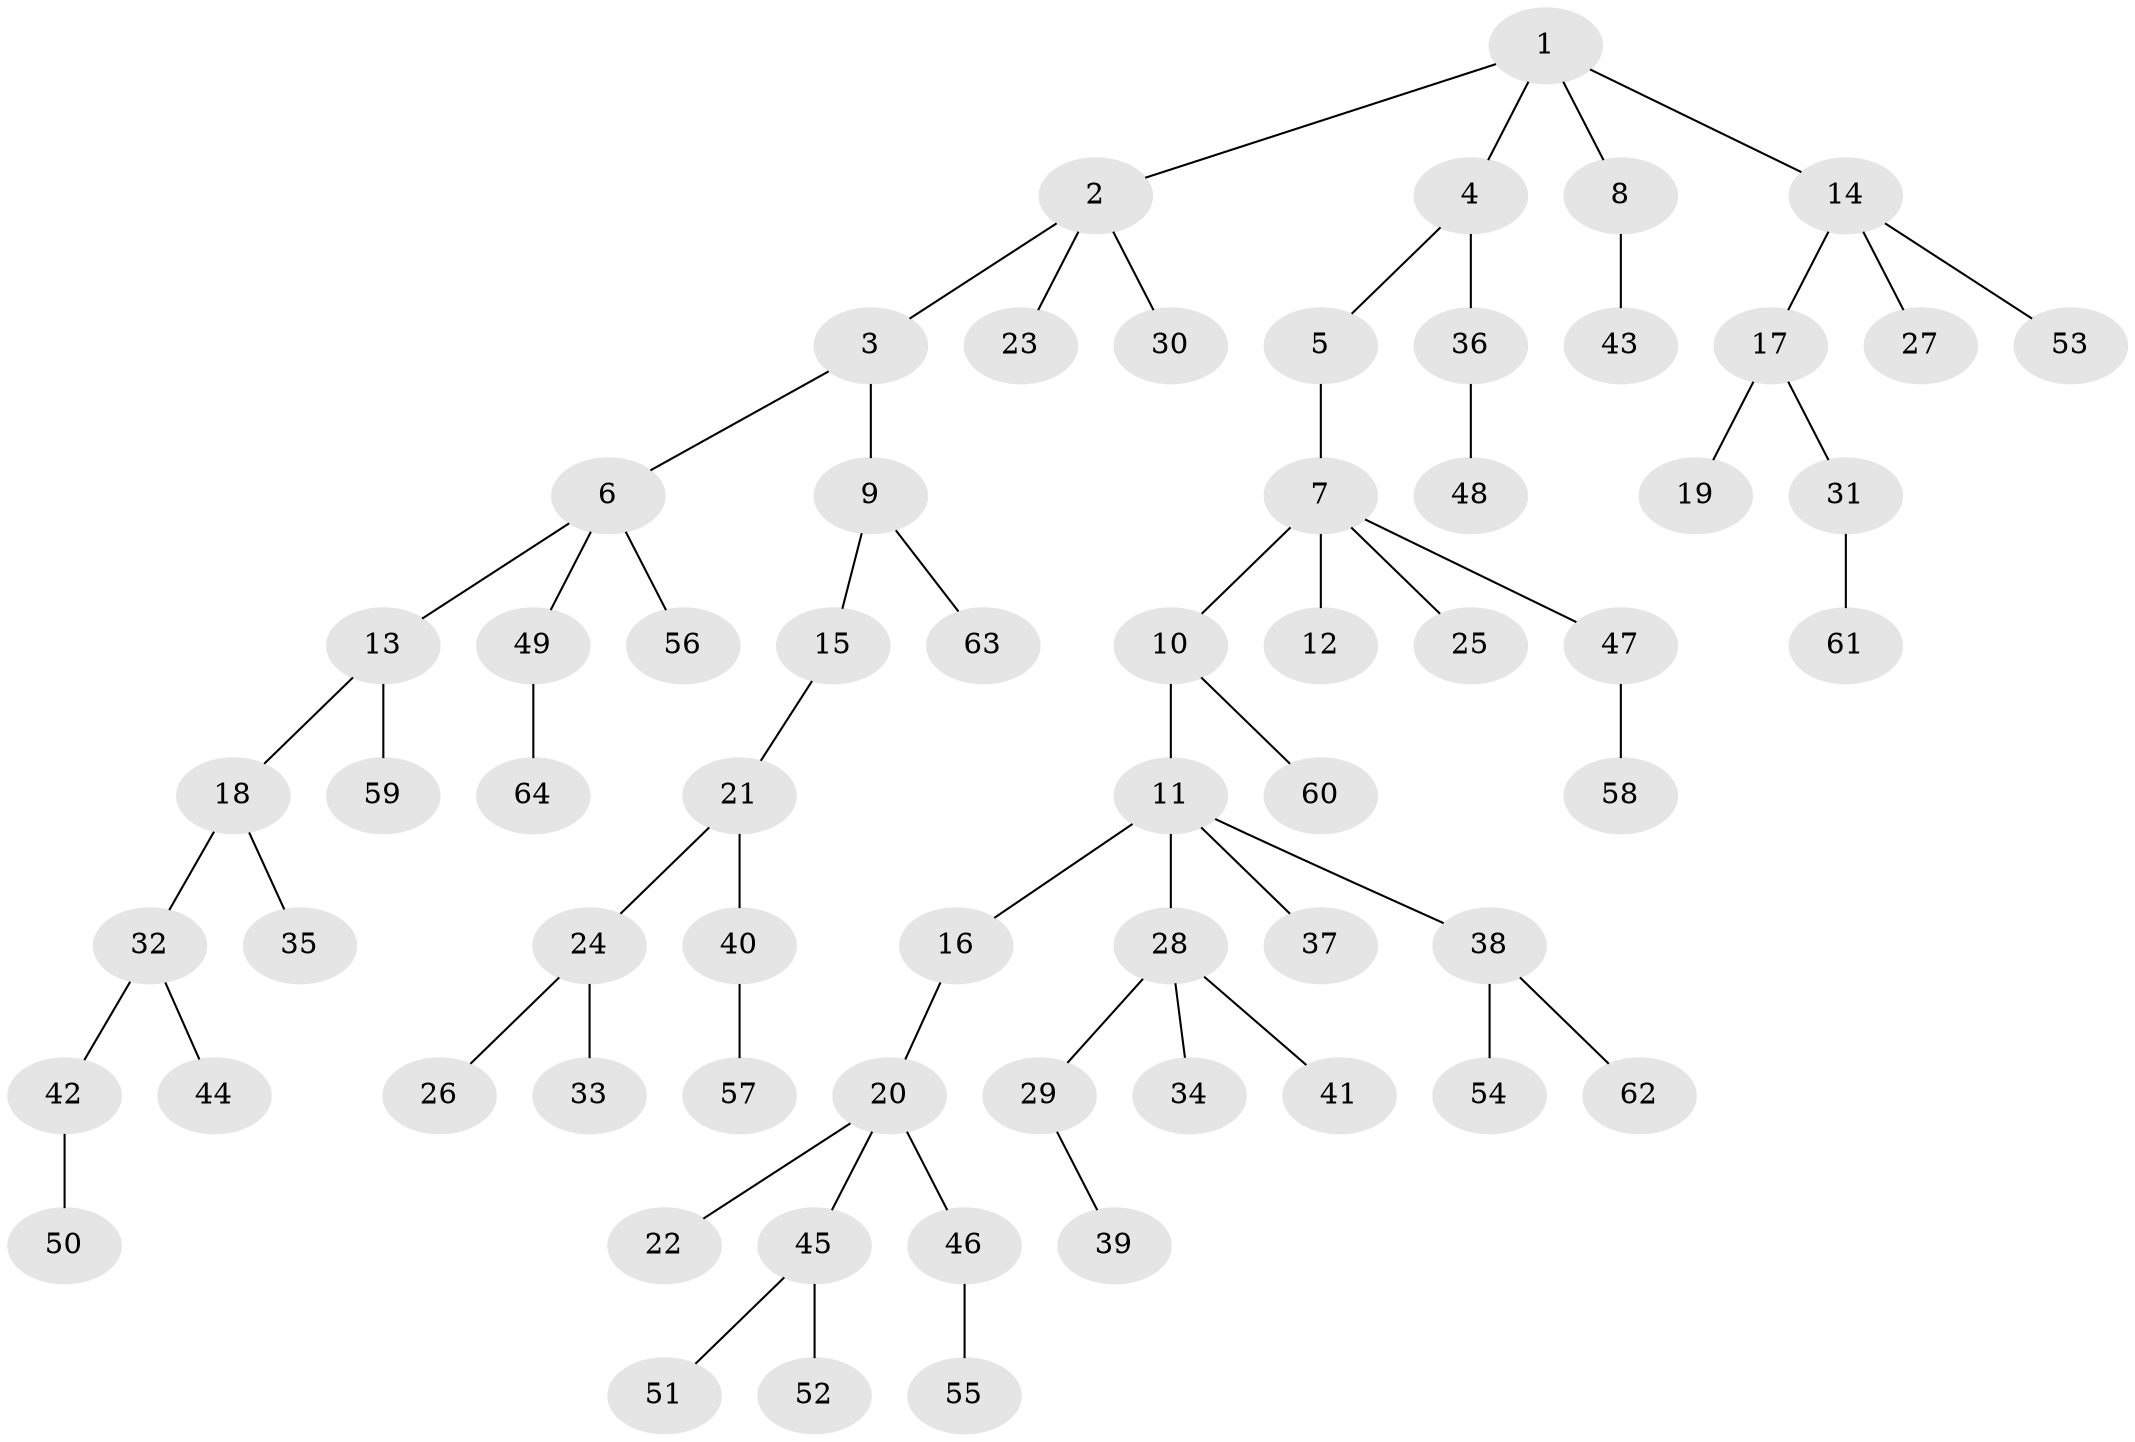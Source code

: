 // Generated by graph-tools (version 1.1) at 2025/53/03/09/25 04:53:28]
// undirected, 64 vertices, 63 edges
graph export_dot {
graph [start="1"]
  node [color=gray90,style=filled];
  1;
  2;
  3;
  4;
  5;
  6;
  7;
  8;
  9;
  10;
  11;
  12;
  13;
  14;
  15;
  16;
  17;
  18;
  19;
  20;
  21;
  22;
  23;
  24;
  25;
  26;
  27;
  28;
  29;
  30;
  31;
  32;
  33;
  34;
  35;
  36;
  37;
  38;
  39;
  40;
  41;
  42;
  43;
  44;
  45;
  46;
  47;
  48;
  49;
  50;
  51;
  52;
  53;
  54;
  55;
  56;
  57;
  58;
  59;
  60;
  61;
  62;
  63;
  64;
  1 -- 2;
  1 -- 4;
  1 -- 8;
  1 -- 14;
  2 -- 3;
  2 -- 23;
  2 -- 30;
  3 -- 6;
  3 -- 9;
  4 -- 5;
  4 -- 36;
  5 -- 7;
  6 -- 13;
  6 -- 49;
  6 -- 56;
  7 -- 10;
  7 -- 12;
  7 -- 25;
  7 -- 47;
  8 -- 43;
  9 -- 15;
  9 -- 63;
  10 -- 11;
  10 -- 60;
  11 -- 16;
  11 -- 28;
  11 -- 37;
  11 -- 38;
  13 -- 18;
  13 -- 59;
  14 -- 17;
  14 -- 27;
  14 -- 53;
  15 -- 21;
  16 -- 20;
  17 -- 19;
  17 -- 31;
  18 -- 32;
  18 -- 35;
  20 -- 22;
  20 -- 45;
  20 -- 46;
  21 -- 24;
  21 -- 40;
  24 -- 26;
  24 -- 33;
  28 -- 29;
  28 -- 34;
  28 -- 41;
  29 -- 39;
  31 -- 61;
  32 -- 42;
  32 -- 44;
  36 -- 48;
  38 -- 54;
  38 -- 62;
  40 -- 57;
  42 -- 50;
  45 -- 51;
  45 -- 52;
  46 -- 55;
  47 -- 58;
  49 -- 64;
}

